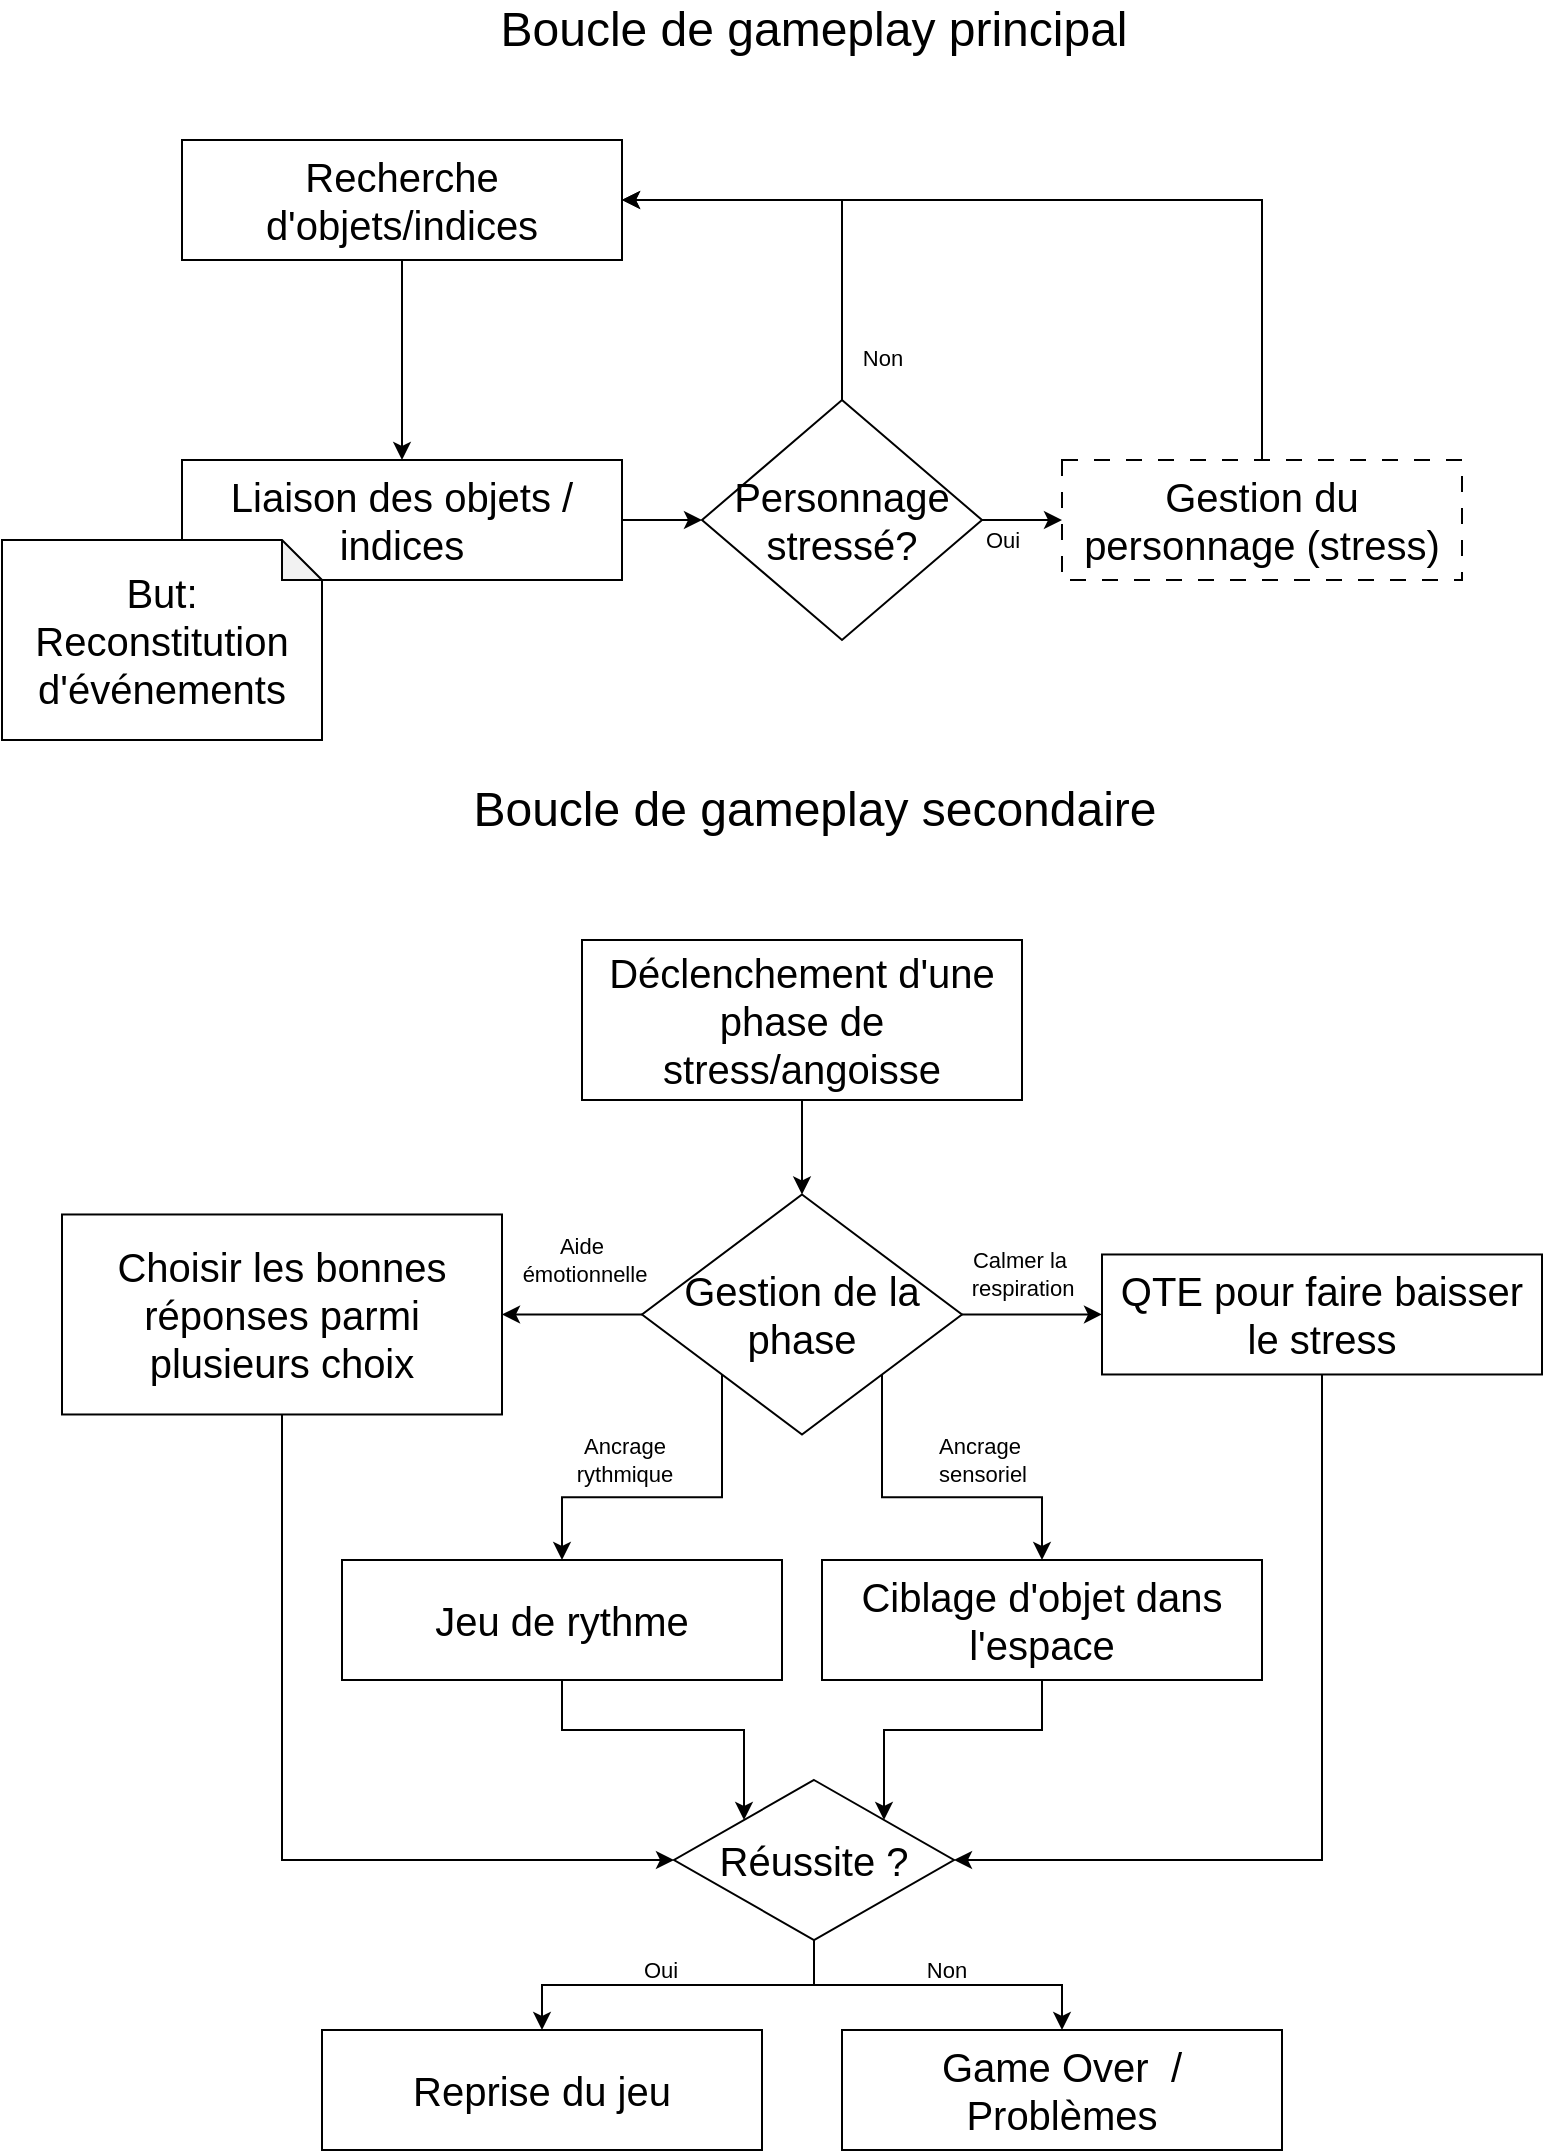 <mxfile version="24.7.16">
  <diagram id="C5RBs43oDa-KdzZeNtuy" name="Page-1">
    <mxGraphModel dx="957" dy="1479" grid="1" gridSize="10" guides="1" tooltips="1" connect="1" arrows="1" fold="1" page="1" pageScale="1" pageWidth="827" pageHeight="1169" math="0" shadow="0">
      <root>
        <mxCell id="WIyWlLk6GJQsqaUBKTNV-0" />
        <mxCell id="WIyWlLk6GJQsqaUBKTNV-1" parent="WIyWlLk6GJQsqaUBKTNV-0" />
        <mxCell id="lFlYysUbEG-Ej_XwLuxz-0" value="&lt;font style=&quot;font-size: 20px;&quot;&gt;Recherche d&#39;objets/indices&lt;/font&gt;" style="rounded=0;whiteSpace=wrap;html=1;" parent="WIyWlLk6GJQsqaUBKTNV-1" vertex="1">
          <mxGeometry x="100" y="110" width="220" height="60" as="geometry" />
        </mxCell>
        <mxCell id="lFlYysUbEG-Ej_XwLuxz-1" value="&lt;font style=&quot;font-size: 20px;&quot;&gt;Liaison des objets / indices&lt;br&gt;&lt;/font&gt;" style="rounded=0;whiteSpace=wrap;html=1;" parent="WIyWlLk6GJQsqaUBKTNV-1" vertex="1">
          <mxGeometry x="100" y="270" width="220" height="60" as="geometry" />
        </mxCell>
        <mxCell id="lFlYysUbEG-Ej_XwLuxz-2" value="&lt;font style=&quot;font-size: 20px;&quot;&gt;But: Reconstitution d&#39;événements&lt;/font&gt;" style="shape=note;whiteSpace=wrap;html=1;backgroundOutline=1;darkOpacity=0.05;size=20;" parent="WIyWlLk6GJQsqaUBKTNV-1" vertex="1">
          <mxGeometry x="10" y="310" width="160" height="100" as="geometry" />
        </mxCell>
        <mxCell id="lFlYysUbEG-Ej_XwLuxz-4" value="&lt;font style=&quot;font-size: 24px;&quot;&gt;Boucle de gameplay secondaire&lt;/font&gt;" style="text;html=1;align=center;verticalAlign=middle;whiteSpace=wrap;rounded=0;" parent="WIyWlLk6GJQsqaUBKTNV-1" vertex="1">
          <mxGeometry x="223.5" y="430" width="385" height="30" as="geometry" />
        </mxCell>
        <mxCell id="lFlYysUbEG-Ej_XwLuxz-5" value="" style="endArrow=classic;html=1;rounded=0;exitX=0.5;exitY=1;exitDx=0;exitDy=0;entryX=0.5;entryY=0;entryDx=0;entryDy=0;" parent="WIyWlLk6GJQsqaUBKTNV-1" source="lFlYysUbEG-Ej_XwLuxz-0" target="lFlYysUbEG-Ej_XwLuxz-1" edge="1">
          <mxGeometry width="50" height="50" relative="1" as="geometry">
            <mxPoint x="260" y="290" as="sourcePoint" />
            <mxPoint x="310" y="240" as="targetPoint" />
          </mxGeometry>
        </mxCell>
        <mxCell id="lFlYysUbEG-Ej_XwLuxz-12" style="edgeStyle=orthogonalEdgeStyle;rounded=0;orthogonalLoop=1;jettySize=auto;html=1;exitX=0.5;exitY=0;exitDx=0;exitDy=0;entryX=1;entryY=0.5;entryDx=0;entryDy=0;" parent="WIyWlLk6GJQsqaUBKTNV-1" source="lFlYysUbEG-Ej_XwLuxz-6" target="lFlYysUbEG-Ej_XwLuxz-0" edge="1">
          <mxGeometry relative="1" as="geometry" />
        </mxCell>
        <mxCell id="lFlYysUbEG-Ej_XwLuxz-6" value="&lt;font style=&quot;font-size: 20px;&quot;&gt;Gestion du personnage (stress)&lt;/font&gt;" style="rounded=0;whiteSpace=wrap;html=1;dashed=1;dashPattern=8 8;" parent="WIyWlLk6GJQsqaUBKTNV-1" vertex="1">
          <mxGeometry x="540" y="270" width="200" height="60" as="geometry" />
        </mxCell>
        <mxCell id="lFlYysUbEG-Ej_XwLuxz-7" value="" style="endArrow=classic;html=1;rounded=0;exitX=1;exitY=0.5;exitDx=0;exitDy=0;entryX=0;entryY=0.5;entryDx=0;entryDy=0;" parent="WIyWlLk6GJQsqaUBKTNV-1" source="lFlYysUbEG-Ej_XwLuxz-1" target="lFlYysUbEG-Ej_XwLuxz-8" edge="1">
          <mxGeometry width="50" height="50" relative="1" as="geometry">
            <mxPoint x="410" y="290" as="sourcePoint" />
            <mxPoint x="390" y="300" as="targetPoint" />
          </mxGeometry>
        </mxCell>
        <mxCell id="lFlYysUbEG-Ej_XwLuxz-11" style="edgeStyle=orthogonalEdgeStyle;rounded=0;orthogonalLoop=1;jettySize=auto;html=1;exitX=0.5;exitY=0;exitDx=0;exitDy=0;entryX=1;entryY=0.5;entryDx=0;entryDy=0;" parent="WIyWlLk6GJQsqaUBKTNV-1" source="lFlYysUbEG-Ej_XwLuxz-8" target="lFlYysUbEG-Ej_XwLuxz-0" edge="1">
          <mxGeometry relative="1" as="geometry" />
        </mxCell>
        <mxCell id="lFlYysUbEG-Ej_XwLuxz-13" value="Non" style="edgeLabel;html=1;align=center;verticalAlign=middle;resizable=0;points=[];" parent="lFlYysUbEG-Ej_XwLuxz-11" vertex="1" connectable="0">
          <mxGeometry x="-0.829" y="-5" relative="1" as="geometry">
            <mxPoint x="15" y="-3" as="offset" />
          </mxGeometry>
        </mxCell>
        <mxCell id="lFlYysUbEG-Ej_XwLuxz-8" value="&lt;font style=&quot;font-size: 20px;&quot;&gt;Personnage stressé?&lt;/font&gt;" style="rhombus;whiteSpace=wrap;html=1;" parent="WIyWlLk6GJQsqaUBKTNV-1" vertex="1">
          <mxGeometry x="360" y="240" width="140" height="120" as="geometry" />
        </mxCell>
        <mxCell id="lFlYysUbEG-Ej_XwLuxz-9" style="edgeStyle=orthogonalEdgeStyle;rounded=0;orthogonalLoop=1;jettySize=auto;html=1;exitX=1;exitY=0.5;exitDx=0;exitDy=0;entryX=0;entryY=0.5;entryDx=0;entryDy=0;" parent="WIyWlLk6GJQsqaUBKTNV-1" source="lFlYysUbEG-Ej_XwLuxz-8" target="lFlYysUbEG-Ej_XwLuxz-6" edge="1">
          <mxGeometry relative="1" as="geometry" />
        </mxCell>
        <mxCell id="lFlYysUbEG-Ej_XwLuxz-10" value="Oui" style="edgeLabel;html=1;align=center;verticalAlign=middle;resizable=0;points=[];" parent="lFlYysUbEG-Ej_XwLuxz-9" vertex="1" connectable="0">
          <mxGeometry x="0.086" relative="1" as="geometry">
            <mxPoint x="-12" y="10" as="offset" />
          </mxGeometry>
        </mxCell>
        <mxCell id="lFlYysUbEG-Ej_XwLuxz-14" value="&lt;font style=&quot;font-size: 24px;&quot;&gt;Boucle de gameplay principal&lt;/font&gt;" style="text;html=1;align=center;verticalAlign=middle;whiteSpace=wrap;rounded=0;" parent="WIyWlLk6GJQsqaUBKTNV-1" vertex="1">
          <mxGeometry x="251" y="40" width="330" height="30" as="geometry" />
        </mxCell>
        <mxCell id="lFlYysUbEG-Ej_XwLuxz-19" style="edgeStyle=orthogonalEdgeStyle;rounded=0;orthogonalLoop=1;jettySize=auto;html=1;exitX=0.5;exitY=1;exitDx=0;exitDy=0;" parent="WIyWlLk6GJQsqaUBKTNV-1" source="lFlYysUbEG-Ej_XwLuxz-15" target="lFlYysUbEG-Ej_XwLuxz-16" edge="1">
          <mxGeometry relative="1" as="geometry" />
        </mxCell>
        <mxCell id="lFlYysUbEG-Ej_XwLuxz-15" value="&lt;font style=&quot;font-size: 20px;&quot;&gt;Déclenchement d&#39;une phase de stress/angoisse&lt;/font&gt;" style="rounded=0;whiteSpace=wrap;html=1;" parent="WIyWlLk6GJQsqaUBKTNV-1" vertex="1">
          <mxGeometry x="300" y="510" width="220" height="80" as="geometry" />
        </mxCell>
        <mxCell id="lFlYysUbEG-Ej_XwLuxz-30" style="edgeStyle=orthogonalEdgeStyle;rounded=0;orthogonalLoop=1;jettySize=auto;html=1;exitX=0;exitY=0.5;exitDx=0;exitDy=0;entryX=1;entryY=0.5;entryDx=0;entryDy=0;" parent="WIyWlLk6GJQsqaUBKTNV-1" source="lFlYysUbEG-Ej_XwLuxz-16" target="lFlYysUbEG-Ej_XwLuxz-29" edge="1">
          <mxGeometry relative="1" as="geometry" />
        </mxCell>
        <mxCell id="lFlYysUbEG-Ej_XwLuxz-31" value="&lt;div&gt;Aide&amp;nbsp;&lt;/div&gt;&lt;div&gt;émotionnelle&lt;/div&gt;" style="edgeLabel;html=1;align=center;verticalAlign=middle;resizable=0;points=[];" parent="lFlYysUbEG-Ej_XwLuxz-30" vertex="1" connectable="0">
          <mxGeometry x="-0.047" relative="1" as="geometry">
            <mxPoint x="4" y="-27" as="offset" />
          </mxGeometry>
        </mxCell>
        <mxCell id="HbJSEOLYjz36MXqzRqoh-1" style="edgeStyle=orthogonalEdgeStyle;rounded=0;orthogonalLoop=1;jettySize=auto;html=1;exitX=0;exitY=1;exitDx=0;exitDy=0;entryX=0.5;entryY=0;entryDx=0;entryDy=0;" edge="1" parent="WIyWlLk6GJQsqaUBKTNV-1" source="lFlYysUbEG-Ej_XwLuxz-16" target="HbJSEOLYjz36MXqzRqoh-0">
          <mxGeometry relative="1" as="geometry" />
        </mxCell>
        <mxCell id="HbJSEOLYjz36MXqzRqoh-3" value="Ancrage&lt;div&gt;rythmique&lt;/div&gt;" style="edgeLabel;html=1;align=center;verticalAlign=middle;resizable=0;points=[];" vertex="1" connectable="0" parent="HbJSEOLYjz36MXqzRqoh-1">
          <mxGeometry x="0.016" y="-2" relative="1" as="geometry">
            <mxPoint x="-23" y="-17" as="offset" />
          </mxGeometry>
        </mxCell>
        <mxCell id="HbJSEOLYjz36MXqzRqoh-7" style="edgeStyle=orthogonalEdgeStyle;rounded=0;orthogonalLoop=1;jettySize=auto;html=1;exitX=1;exitY=1;exitDx=0;exitDy=0;" edge="1" parent="WIyWlLk6GJQsqaUBKTNV-1" source="lFlYysUbEG-Ej_XwLuxz-16" target="HbJSEOLYjz36MXqzRqoh-5">
          <mxGeometry relative="1" as="geometry" />
        </mxCell>
        <mxCell id="HbJSEOLYjz36MXqzRqoh-11" value="Ancrage&amp;nbsp;&lt;div&gt;sensoriel&lt;/div&gt;" style="edgeLabel;html=1;align=center;verticalAlign=middle;resizable=0;points=[];" vertex="1" connectable="0" parent="HbJSEOLYjz36MXqzRqoh-7">
          <mxGeometry x="-0.055" y="4" relative="1" as="geometry">
            <mxPoint x="30" y="-15" as="offset" />
          </mxGeometry>
        </mxCell>
        <mxCell id="lFlYysUbEG-Ej_XwLuxz-16" value="&lt;font style=&quot;font-size: 20px;&quot;&gt;Gestion de la phase&lt;/font&gt;" style="rhombus;whiteSpace=wrap;html=1;" parent="WIyWlLk6GJQsqaUBKTNV-1" vertex="1">
          <mxGeometry x="330" y="637.24" width="160" height="120" as="geometry" />
        </mxCell>
        <mxCell id="lFlYysUbEG-Ej_XwLuxz-17" value="" style="endArrow=classic;html=1;rounded=0;exitX=1;exitY=0.5;exitDx=0;exitDy=0;" parent="WIyWlLk6GJQsqaUBKTNV-1" source="lFlYysUbEG-Ej_XwLuxz-16" target="lFlYysUbEG-Ej_XwLuxz-18" edge="1">
          <mxGeometry width="50" height="50" relative="1" as="geometry">
            <mxPoint x="510" y="697" as="sourcePoint" />
            <mxPoint x="550" y="697.24" as="targetPoint" />
          </mxGeometry>
        </mxCell>
        <mxCell id="lFlYysUbEG-Ej_XwLuxz-20" value="Calmer la&amp;nbsp;&lt;div&gt;respiration&lt;/div&gt;" style="edgeLabel;html=1;align=center;verticalAlign=middle;resizable=0;points=[];" parent="lFlYysUbEG-Ej_XwLuxz-17" vertex="1" connectable="0">
          <mxGeometry x="-0.378" relative="1" as="geometry">
            <mxPoint x="8" y="-20" as="offset" />
          </mxGeometry>
        </mxCell>
        <mxCell id="lFlYysUbEG-Ej_XwLuxz-22" style="edgeStyle=orthogonalEdgeStyle;rounded=0;orthogonalLoop=1;jettySize=auto;html=1;exitX=0.5;exitY=1;exitDx=0;exitDy=0;entryX=0;entryY=0.5;entryDx=0;entryDy=0;" parent="WIyWlLk6GJQsqaUBKTNV-1" source="lFlYysUbEG-Ej_XwLuxz-29" target="lFlYysUbEG-Ej_XwLuxz-21" edge="1">
          <mxGeometry relative="1" as="geometry">
            <mxPoint x="680.0" y="892.24" as="sourcePoint" />
          </mxGeometry>
        </mxCell>
        <mxCell id="lFlYysUbEG-Ej_XwLuxz-32" style="edgeStyle=orthogonalEdgeStyle;rounded=0;orthogonalLoop=1;jettySize=auto;html=1;exitX=0.5;exitY=1;exitDx=0;exitDy=0;entryX=1;entryY=0.5;entryDx=0;entryDy=0;" parent="WIyWlLk6GJQsqaUBKTNV-1" source="lFlYysUbEG-Ej_XwLuxz-18" target="lFlYysUbEG-Ej_XwLuxz-21" edge="1">
          <mxGeometry relative="1" as="geometry" />
        </mxCell>
        <mxCell id="lFlYysUbEG-Ej_XwLuxz-18" value="&lt;font style=&quot;font-size: 20px;&quot;&gt;QTE pour faire baisser le stress&lt;br&gt;&lt;/font&gt;" style="rounded=0;whiteSpace=wrap;html=1;" parent="WIyWlLk6GJQsqaUBKTNV-1" vertex="1">
          <mxGeometry x="560" y="667.24" width="220" height="60" as="geometry" />
        </mxCell>
        <mxCell id="lFlYysUbEG-Ej_XwLuxz-24" style="edgeStyle=orthogonalEdgeStyle;rounded=0;orthogonalLoop=1;jettySize=auto;html=1;exitX=0.5;exitY=1;exitDx=0;exitDy=0;entryX=0.5;entryY=0;entryDx=0;entryDy=0;" parent="WIyWlLk6GJQsqaUBKTNV-1" source="lFlYysUbEG-Ej_XwLuxz-21" target="lFlYysUbEG-Ej_XwLuxz-23" edge="1">
          <mxGeometry relative="1" as="geometry" />
        </mxCell>
        <mxCell id="lFlYysUbEG-Ej_XwLuxz-25" value="&lt;div&gt;Oui&lt;/div&gt;" style="edgeLabel;html=1;align=center;verticalAlign=middle;resizable=0;points=[];" parent="lFlYysUbEG-Ej_XwLuxz-24" vertex="1" connectable="0">
          <mxGeometry x="-0.39" y="-1" relative="1" as="geometry">
            <mxPoint x="-45" y="-7" as="offset" />
          </mxGeometry>
        </mxCell>
        <mxCell id="lFlYysUbEG-Ej_XwLuxz-27" style="edgeStyle=orthogonalEdgeStyle;rounded=0;orthogonalLoop=1;jettySize=auto;html=1;exitX=0.5;exitY=1;exitDx=0;exitDy=0;entryX=0.5;entryY=0;entryDx=0;entryDy=0;" parent="WIyWlLk6GJQsqaUBKTNV-1" source="lFlYysUbEG-Ej_XwLuxz-21" target="lFlYysUbEG-Ej_XwLuxz-26" edge="1">
          <mxGeometry relative="1" as="geometry">
            <mxPoint x="420" y="970" as="sourcePoint" />
            <mxPoint x="590" y="1045" as="targetPoint" />
          </mxGeometry>
        </mxCell>
        <mxCell id="lFlYysUbEG-Ej_XwLuxz-28" value="&lt;div&gt;Non&lt;/div&gt;" style="edgeLabel;html=1;align=center;verticalAlign=middle;resizable=0;points=[];" parent="lFlYysUbEG-Ej_XwLuxz-27" vertex="1" connectable="0">
          <mxGeometry x="0.044" y="-1" relative="1" as="geometry">
            <mxPoint y="-9" as="offset" />
          </mxGeometry>
        </mxCell>
        <mxCell id="lFlYysUbEG-Ej_XwLuxz-21" value="&lt;font style=&quot;font-size: 20px;&quot;&gt;Réussite ?&lt;/font&gt;" style="rhombus;whiteSpace=wrap;html=1;" parent="WIyWlLk6GJQsqaUBKTNV-1" vertex="1">
          <mxGeometry x="346" y="930" width="140" height="80" as="geometry" />
        </mxCell>
        <mxCell id="lFlYysUbEG-Ej_XwLuxz-23" value="&lt;font style=&quot;font-size: 20px;&quot;&gt;Reprise du jeu&lt;br&gt;&lt;/font&gt;" style="rounded=0;whiteSpace=wrap;html=1;" parent="WIyWlLk6GJQsqaUBKTNV-1" vertex="1">
          <mxGeometry x="170" y="1055" width="220" height="60" as="geometry" />
        </mxCell>
        <mxCell id="lFlYysUbEG-Ej_XwLuxz-26" value="&lt;font style=&quot;font-size: 20px;&quot;&gt;Game Over&amp;nbsp; &lt;font style=&quot;font-size: 20px;&quot;&gt;/ Problèmes&lt;br&gt;&lt;/font&gt;&lt;/font&gt;" style="rounded=0;whiteSpace=wrap;html=1;" parent="WIyWlLk6GJQsqaUBKTNV-1" vertex="1">
          <mxGeometry x="430" y="1055" width="220" height="60" as="geometry" />
        </mxCell>
        <mxCell id="lFlYysUbEG-Ej_XwLuxz-29" value="&lt;font style=&quot;font-size: 20px;&quot;&gt;Choisir les bonnes réponses parmi plusieurs choix&lt;br&gt;&lt;/font&gt;" style="rounded=0;whiteSpace=wrap;html=1;" parent="WIyWlLk6GJQsqaUBKTNV-1" vertex="1">
          <mxGeometry x="40" y="647.24" width="220" height="100" as="geometry" />
        </mxCell>
        <mxCell id="HbJSEOLYjz36MXqzRqoh-4" style="edgeStyle=orthogonalEdgeStyle;rounded=0;orthogonalLoop=1;jettySize=auto;html=1;exitX=0.5;exitY=1;exitDx=0;exitDy=0;entryX=0;entryY=0;entryDx=0;entryDy=0;" edge="1" parent="WIyWlLk6GJQsqaUBKTNV-1" source="HbJSEOLYjz36MXqzRqoh-0" target="lFlYysUbEG-Ej_XwLuxz-21">
          <mxGeometry relative="1" as="geometry" />
        </mxCell>
        <mxCell id="HbJSEOLYjz36MXqzRqoh-0" value="&lt;font style=&quot;font-size: 20px;&quot;&gt;Jeu de rythme&lt;/font&gt;" style="rounded=0;whiteSpace=wrap;html=1;" vertex="1" parent="WIyWlLk6GJQsqaUBKTNV-1">
          <mxGeometry x="180" y="820" width="220" height="60" as="geometry" />
        </mxCell>
        <mxCell id="HbJSEOLYjz36MXqzRqoh-8" style="edgeStyle=orthogonalEdgeStyle;rounded=0;orthogonalLoop=1;jettySize=auto;html=1;exitX=0.5;exitY=1;exitDx=0;exitDy=0;entryX=1;entryY=0;entryDx=0;entryDy=0;" edge="1" parent="WIyWlLk6GJQsqaUBKTNV-1" source="HbJSEOLYjz36MXqzRqoh-5" target="lFlYysUbEG-Ej_XwLuxz-21">
          <mxGeometry relative="1" as="geometry" />
        </mxCell>
        <mxCell id="HbJSEOLYjz36MXqzRqoh-5" value="&lt;font style=&quot;font-size: 20px;&quot;&gt;Ciblage d&#39;objet dans l&#39;espace&lt;/font&gt;" style="rounded=0;whiteSpace=wrap;html=1;" vertex="1" parent="WIyWlLk6GJQsqaUBKTNV-1">
          <mxGeometry x="420" y="820" width="220" height="60" as="geometry" />
        </mxCell>
      </root>
    </mxGraphModel>
  </diagram>
</mxfile>
